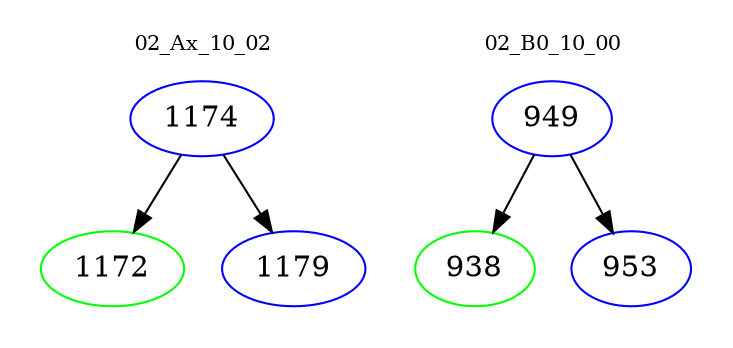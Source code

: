 digraph{
subgraph cluster_0 {
color = white
label = "02_Ax_10_02";
fontsize=10;
T0_1174 [label="1174", color="blue"]
T0_1174 -> T0_1172 [color="black"]
T0_1172 [label="1172", color="green"]
T0_1174 -> T0_1179 [color="black"]
T0_1179 [label="1179", color="blue"]
}
subgraph cluster_1 {
color = white
label = "02_B0_10_00";
fontsize=10;
T1_949 [label="949", color="blue"]
T1_949 -> T1_938 [color="black"]
T1_938 [label="938", color="green"]
T1_949 -> T1_953 [color="black"]
T1_953 [label="953", color="blue"]
}
}
